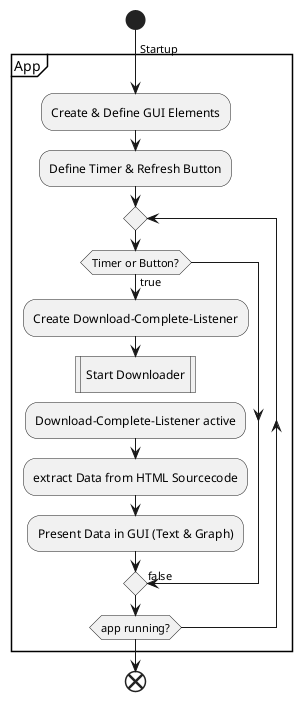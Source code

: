@startuml android_app
start
partition App {
    ->Startup; 
    :Create & Define GUI Elements;
    :Define Timer & Refresh Button;
    repeat
        if (Timer or Button?) then (true)
            :Create Download-Complete-Listener;
            :Start Downloader|
            detach
            :Download-Complete-Listener active;
            :extract Data from HTML Sourcecode;
            :Present Data in GUI (Text & Graph);

        else 
            ->false;
        endif
    repeat while (app running?)
}
end

@enduml